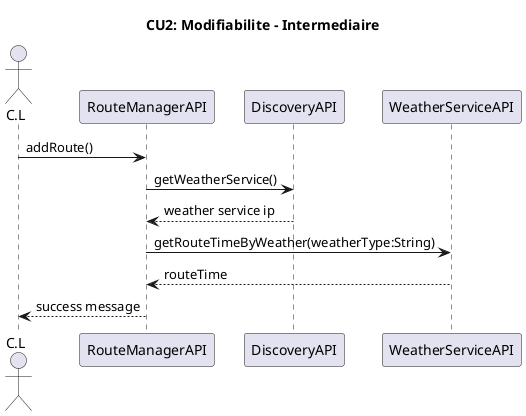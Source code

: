 @startuml
actor C.L as CL
participant RouteManagerAPI as Route
participant DiscoveryAPI as Disc
participant WeatherServiceAPI as Weather

title CU2: Modifiabilite - Intermediaire

CL -> Route: addRoute()
Route -> Disc: getWeatherService()
Disc --> Route: weather service ip
Route -> Weather: getRouteTimeByWeather(weatherType:String)
Weather --> Route: routeTime
Route --> CL: success message
@enduml